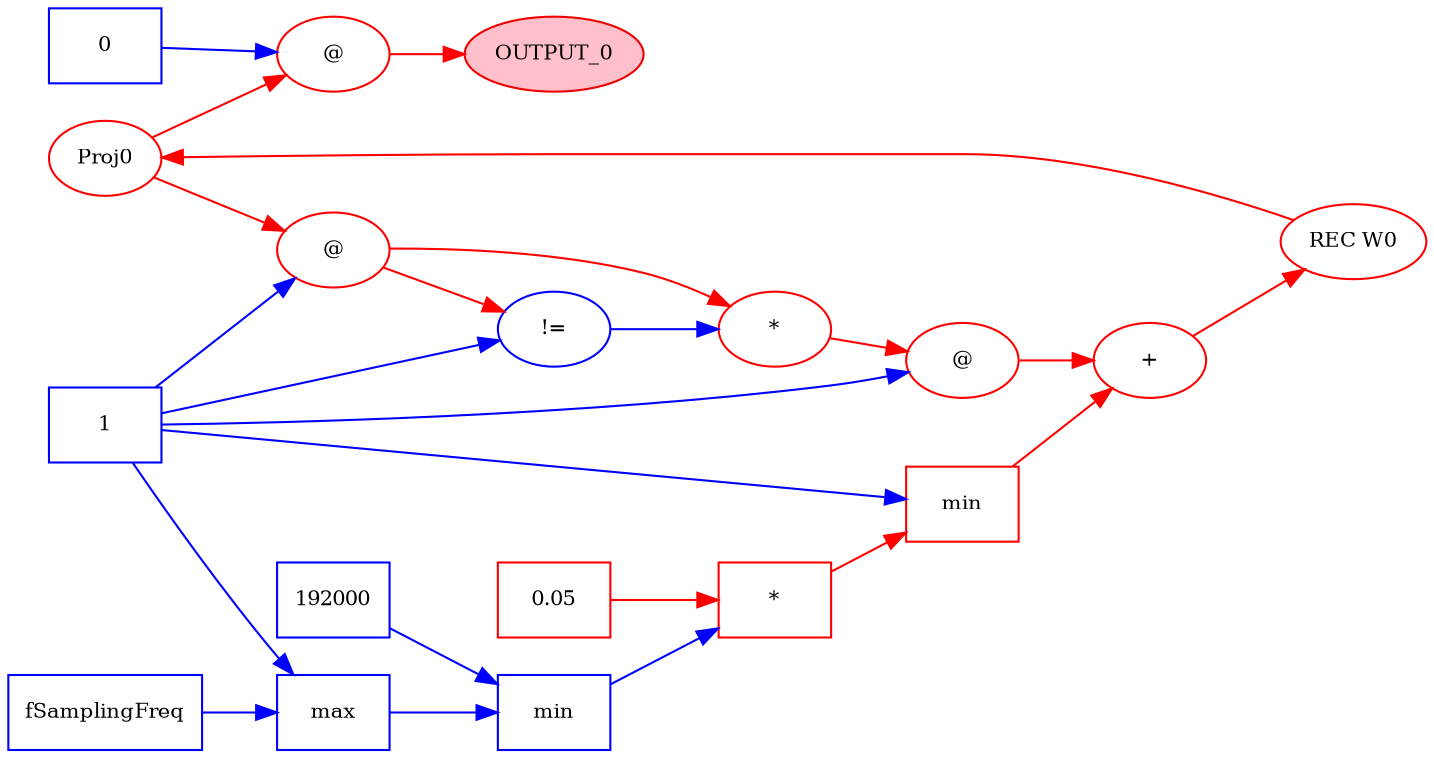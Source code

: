strict digraph loopgraph {
    rankdir=LR; node [fontsize=10];
S0x2ea2ad0[label="@" color="red" shape="ellipse"];
S0x2ea18f0[label="Proj0" color="red" shape="ellipse"];
S0x2ea15b0[label="REC W0" color="red" shape="ellipse"];
S0x2ea4090[label="+" color="red" shape="ellipse"];
S0x2ea3540[label="min" color="red" shape="box"];
S0x2ea34c0[label="*" color="red" shape="box"];
S0x2ea3190[label="0.05" color="red" shape="box"];
S0x2ea3190 -> S0x2ea34c0[ color="red"];
S0x2ea05e0[label="min" color="blue" shape="box"];
S0x2e711d0[label="192000" color="blue" shape="box"];
S0x2e711d0 -> S0x2ea05e0[ color="blue"];
S0x2ea0540[label="max" color="blue" shape="box"];
S0x2e63d10[label="1" color="blue" shape="box"];
S0x2e63d10 -> S0x2ea0540[ color="blue"];
S0x2ea0460[label="fSamplingFreq" color="blue" shape="box"];
S0x2ea0460 -> S0x2ea0540[ color="blue"];
S0x2ea0540 -> S0x2ea05e0[ color="blue"];
S0x2ea05e0 -> S0x2ea34c0[ color="blue"];
S0x2ea34c0 -> S0x2ea3540[ color="red"];
S0x2e63d10 -> S0x2ea3540[ color="blue"];
S0x2ea3540 -> S0x2ea4090[ color="red"];
S0x2ea3d00[label="@" color="red" shape="ellipse"];
S0x2ea3900[label="*" color="red" shape="ellipse"];
S0x2ea35c0[label="@" color="red" shape="ellipse"];
S0x2ea18f0 -> S0x2ea35c0[ color="red"];
S0x2e63d10 -> S0x2ea35c0[ color="blue"];
S0x2ea35c0 -> S0x2ea3900[ color="red"];
S0x2ea36c0[label="!=" color="blue" shape="ellipse"];
S0x2ea35c0 -> S0x2ea36c0[ color="red"];
S0x2e63d10 -> S0x2ea36c0[ color="blue"];
S0x2ea36c0 -> S0x2ea3900[ color="blue"];
S0x2ea3900 -> S0x2ea3d00[ color="red"];
S0x2e63d10 -> S0x2ea3d00[ color="blue"];
S0x2ea3d00 -> S0x2ea4090[ color="red"];
S0x2ea4090 -> S0x2ea15b0[ color="red"];
S0x2ea15b0 -> S0x2ea18f0[ color="red"];
S0x2ea18f0 -> S0x2ea2ad0[ color="red"];
S0x2e63940[label="0" color="blue" shape="box"];
S0x2e63940 -> S0x2ea2ad0[ color="blue"];
OUTPUT_0[color="red2" style="filled" fillcolor="pink"];
S0x2ea2ad0 -> OUTPUT_0[ color="red"];
}
